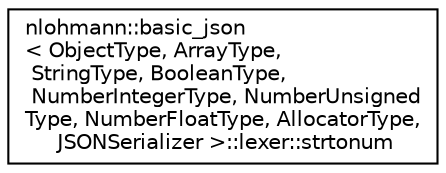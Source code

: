digraph "Graphical Class Hierarchy"
{
 // LATEX_PDF_SIZE
  edge [fontname="Helvetica",fontsize="10",labelfontname="Helvetica",labelfontsize="10"];
  node [fontname="Helvetica",fontsize="10",shape=record];
  rankdir="LR";
  Node0 [label="nlohmann::basic_json\l\< ObjectType, ArrayType,\l StringType, BooleanType,\l NumberIntegerType, NumberUnsigned\lType, NumberFloatType, AllocatorType,\l JSONSerializer \>::lexer::strtonum",height=0.2,width=0.4,color="black", fillcolor="white", style="filled",URL="$structnlohmann_1_1basic__json_1_1lexer_1_1strtonum.html",tooltip="parse string into a built-in arithmetic type as if the current locale is POSIX."];
}
